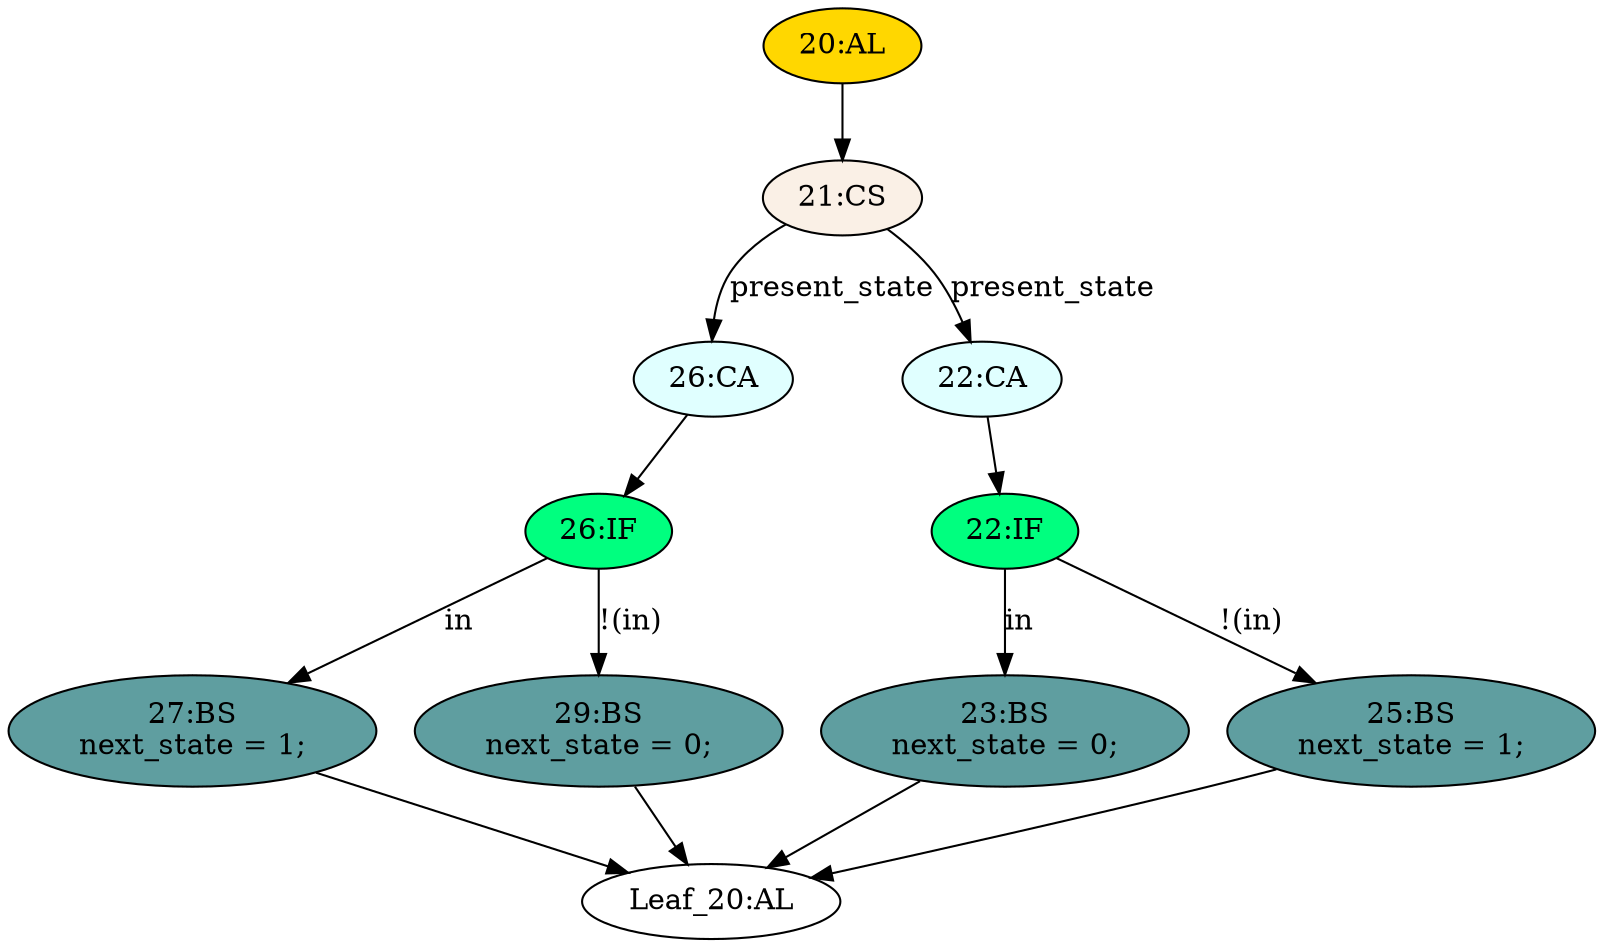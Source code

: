 strict digraph "" {
	node [label="\N"];
	"23:BS"	[ast="<pyverilog.vparser.ast.BlockingSubstitution object at 0x7f9d5fd2a310>",
		fillcolor=cadetblue,
		label="23:BS
next_state = 0;",
		statements="[<pyverilog.vparser.ast.BlockingSubstitution object at 0x7f9d5fd2a310>]",
		style=filled,
		typ=BlockingSubstitution];
	"Leaf_20:AL"	[def_var="['next_state']",
		label="Leaf_20:AL"];
	"23:BS" -> "Leaf_20:AL"	[cond="[]",
		lineno=None];
	"20:AL"	[ast="<pyverilog.vparser.ast.Always object at 0x7f9d5fd2a510>",
		clk_sens=False,
		fillcolor=gold,
		label="20:AL",
		sens="['present_state', 'in']",
		statements="[]",
		style=filled,
		typ=Always,
		use_var="['present_state', 'in']"];
	"21:CS"	[ast="<pyverilog.vparser.ast.CaseStatement object at 0x7f9d5fd2a6d0>",
		fillcolor=linen,
		label="21:CS",
		statements="[]",
		style=filled,
		typ=CaseStatement];
	"20:AL" -> "21:CS"	[cond="[]",
		lineno=None];
	"26:CA"	[ast="<pyverilog.vparser.ast.Case object at 0x7f9d5fd2aa50>",
		fillcolor=lightcyan,
		label="26:CA",
		statements="[]",
		style=filled,
		typ=Case];
	"26:IF"	[ast="<pyverilog.vparser.ast.IfStatement object at 0x7f9d5fd2aad0>",
		fillcolor=springgreen,
		label="26:IF",
		statements="[]",
		style=filled,
		typ=IfStatement];
	"26:CA" -> "26:IF"	[cond="[]",
		lineno=None];
	"25:BS"	[ast="<pyverilog.vparser.ast.BlockingSubstitution object at 0x7f9d5fd2a890>",
		fillcolor=cadetblue,
		label="25:BS
next_state = 1;",
		statements="[<pyverilog.vparser.ast.BlockingSubstitution object at 0x7f9d5fd2a890>]",
		style=filled,
		typ=BlockingSubstitution];
	"25:BS" -> "Leaf_20:AL"	[cond="[]",
		lineno=None];
	"22:CA"	[ast="<pyverilog.vparser.ast.Case object at 0x7f9d5fd2a790>",
		fillcolor=lightcyan,
		label="22:CA",
		statements="[]",
		style=filled,
		typ=Case];
	"22:IF"	[ast="<pyverilog.vparser.ast.IfStatement object at 0x7f9d5fd2a810>",
		fillcolor=springgreen,
		label="22:IF",
		statements="[]",
		style=filled,
		typ=IfStatement];
	"22:CA" -> "22:IF"	[cond="[]",
		lineno=None];
	"22:IF" -> "23:BS"	[cond="['in']",
		label=in,
		lineno=22];
	"22:IF" -> "25:BS"	[cond="['in']",
		label="!(in)",
		lineno=22];
	"27:BS"	[ast="<pyverilog.vparser.ast.BlockingSubstitution object at 0x7f9d5fd2ac50>",
		fillcolor=cadetblue,
		label="27:BS
next_state = 1;",
		statements="[<pyverilog.vparser.ast.BlockingSubstitution object at 0x7f9d5fd2ac50>]",
		style=filled,
		typ=BlockingSubstitution];
	"27:BS" -> "Leaf_20:AL"	[cond="[]",
		lineno=None];
	"29:BS"	[ast="<pyverilog.vparser.ast.BlockingSubstitution object at 0x7f9d5fd2ab10>",
		fillcolor=cadetblue,
		label="29:BS
next_state = 0;",
		statements="[<pyverilog.vparser.ast.BlockingSubstitution object at 0x7f9d5fd2ab10>]",
		style=filled,
		typ=BlockingSubstitution];
	"29:BS" -> "Leaf_20:AL"	[cond="[]",
		lineno=None];
	"26:IF" -> "27:BS"	[cond="['in']",
		label=in,
		lineno=26];
	"26:IF" -> "29:BS"	[cond="['in']",
		label="!(in)",
		lineno=26];
	"21:CS" -> "26:CA"	[cond="['present_state']",
		label=present_state,
		lineno=21];
	"21:CS" -> "22:CA"	[cond="['present_state']",
		label=present_state,
		lineno=21];
}
